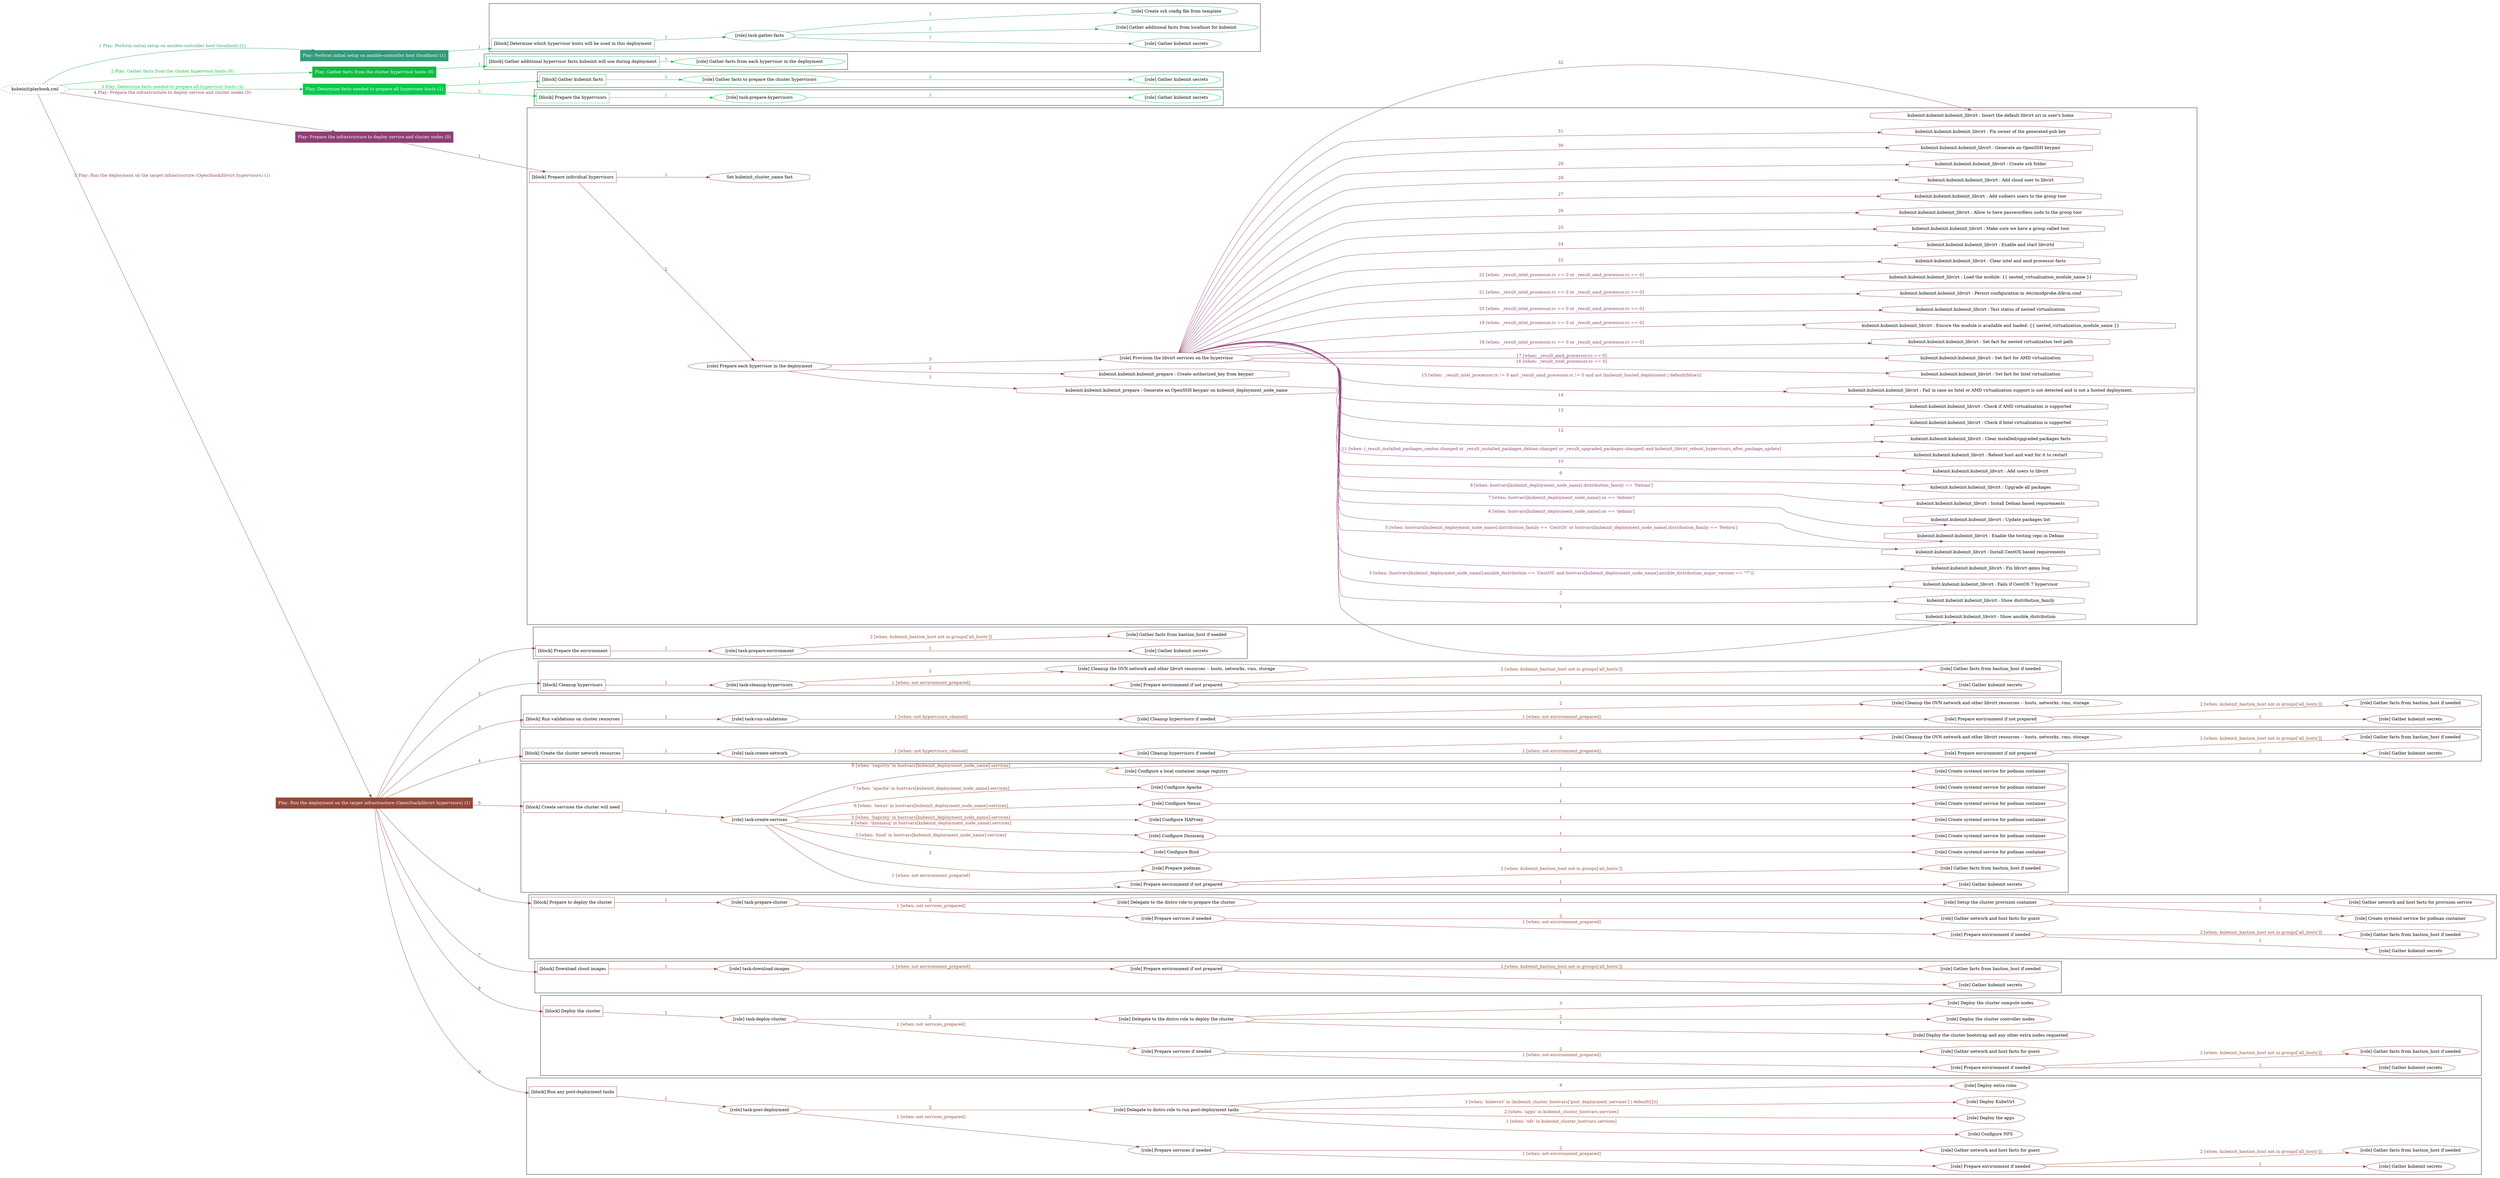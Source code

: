digraph {
	graph [concentrate=true ordering=in rankdir=LR ratio=fill]
	edge [esep=5 sep=10]
	"kubeinit/playbook.yml" [URL="/home/runner/work/kubeinit/kubeinit/kubeinit/playbook.yml" id=playbook_2ba856d5 style=dotted]
	"kubeinit/playbook.yml" -> play_8fdbc05e [label="1 Play: Perform initial setup on ansible-controller host (localhost) (1)" color="#329a7a" fontcolor="#329a7a" id=edge_play_8fdbc05e labeltooltip="1 Play: Perform initial setup on ansible-controller host (localhost) (1)" tooltip="1 Play: Perform initial setup on ansible-controller host (localhost) (1)"]
	subgraph "Play: Perform initial setup on ansible-controller host (localhost) (1)" {
		play_8fdbc05e [label="Play: Perform initial setup on ansible-controller host (localhost) (1)" URL="/home/runner/work/kubeinit/kubeinit/kubeinit/playbook.yml" color="#329a7a" fontcolor="#ffffff" id=play_8fdbc05e shape=box style=filled tooltip=localhost]
		play_8fdbc05e -> block_fc619753 [label=1 color="#329a7a" fontcolor="#329a7a" id=edge_block_fc619753 labeltooltip=1 tooltip=1]
		subgraph cluster_block_fc619753 {
			block_fc619753 [label="[block] Determine which hypervisor hosts will be used in this deployment" URL="/home/runner/work/kubeinit/kubeinit/kubeinit/playbook.yml" color="#329a7a" id=block_fc619753 labeltooltip="Determine which hypervisor hosts will be used in this deployment" shape=box tooltip="Determine which hypervisor hosts will be used in this deployment"]
			block_fc619753 -> role_dc698222 [label="1 " color="#329a7a" fontcolor="#329a7a" id=edge_role_dc698222 labeltooltip="1 " tooltip="1 "]
			subgraph "task-gather-facts" {
				role_dc698222 [label="[role] task-gather-facts" URL="/home/runner/work/kubeinit/kubeinit/kubeinit/playbook.yml" color="#329a7a" id=role_dc698222 tooltip="task-gather-facts"]
				role_dc698222 -> role_235e0abc [label="1 " color="#329a7a" fontcolor="#329a7a" id=edge_role_235e0abc labeltooltip="1 " tooltip="1 "]
				subgraph "Gather kubeinit secrets" {
					role_235e0abc [label="[role] Gather kubeinit secrets" URL="/home/runner/.ansible/collections/ansible_collections/kubeinit/kubeinit/roles/kubeinit_prepare/tasks/build_hypervisors_group.yml" color="#329a7a" id=role_235e0abc tooltip="Gather kubeinit secrets"]
				}
				role_dc698222 -> role_e6f5204b [label="2 " color="#329a7a" fontcolor="#329a7a" id=edge_role_e6f5204b labeltooltip="2 " tooltip="2 "]
				subgraph "Gather additional facts from localhost for kubeinit" {
					role_e6f5204b [label="[role] Gather additional facts from localhost for kubeinit" URL="/home/runner/.ansible/collections/ansible_collections/kubeinit/kubeinit/roles/kubeinit_prepare/tasks/build_hypervisors_group.yml" color="#329a7a" id=role_e6f5204b tooltip="Gather additional facts from localhost for kubeinit"]
				}
				role_dc698222 -> role_2a60ac06 [label="3 " color="#329a7a" fontcolor="#329a7a" id=edge_role_2a60ac06 labeltooltip="3 " tooltip="3 "]
				subgraph "Create ssh config file from template" {
					role_2a60ac06 [label="[role] Create ssh config file from template" URL="/home/runner/.ansible/collections/ansible_collections/kubeinit/kubeinit/roles/kubeinit_prepare/tasks/build_hypervisors_group.yml" color="#329a7a" id=role_2a60ac06 tooltip="Create ssh config file from template"]
				}
			}
		}
	}
	"kubeinit/playbook.yml" -> play_5f1ccab0 [label="2 Play: Gather facts from the cluster hypervisor hosts (0)" color="#11bb40" fontcolor="#11bb40" id=edge_play_5f1ccab0 labeltooltip="2 Play: Gather facts from the cluster hypervisor hosts (0)" tooltip="2 Play: Gather facts from the cluster hypervisor hosts (0)"]
	subgraph "Play: Gather facts from the cluster hypervisor hosts (0)" {
		play_5f1ccab0 [label="Play: Gather facts from the cluster hypervisor hosts (0)" URL="/home/runner/work/kubeinit/kubeinit/kubeinit/playbook.yml" color="#11bb40" fontcolor="#ffffff" id=play_5f1ccab0 shape=box style=filled tooltip="Play: Gather facts from the cluster hypervisor hosts (0)"]
		play_5f1ccab0 -> block_409f8841 [label=1 color="#11bb40" fontcolor="#11bb40" id=edge_block_409f8841 labeltooltip=1 tooltip=1]
		subgraph cluster_block_409f8841 {
			block_409f8841 [label="[block] Gather additional hypervisor facts kubeinit will use during deployment" URL="/home/runner/work/kubeinit/kubeinit/kubeinit/playbook.yml" color="#11bb40" id=block_409f8841 labeltooltip="Gather additional hypervisor facts kubeinit will use during deployment" shape=box tooltip="Gather additional hypervisor facts kubeinit will use during deployment"]
			block_409f8841 -> role_cd524c3b [label="1 " color="#11bb40" fontcolor="#11bb40" id=edge_role_cd524c3b labeltooltip="1 " tooltip="1 "]
			subgraph "Gather facts from each hypervisor in the deployment" {
				role_cd524c3b [label="[role] Gather facts from each hypervisor in the deployment" URL="/home/runner/work/kubeinit/kubeinit/kubeinit/playbook.yml" color="#11bb40" id=role_cd524c3b tooltip="Gather facts from each hypervisor in the deployment"]
			}
		}
	}
	"kubeinit/playbook.yml" -> play_dbb9a5ee [label="3 Play: Determine facts needed to prepare all hypervisor hosts (1)" color="#00cc4c" fontcolor="#00cc4c" id=edge_play_dbb9a5ee labeltooltip="3 Play: Determine facts needed to prepare all hypervisor hosts (1)" tooltip="3 Play: Determine facts needed to prepare all hypervisor hosts (1)"]
	subgraph "Play: Determine facts needed to prepare all hypervisor hosts (1)" {
		play_dbb9a5ee [label="Play: Determine facts needed to prepare all hypervisor hosts (1)" URL="/home/runner/work/kubeinit/kubeinit/kubeinit/playbook.yml" color="#00cc4c" fontcolor="#ffffff" id=play_dbb9a5ee shape=box style=filled tooltip=localhost]
		play_dbb9a5ee -> block_02184774 [label=1 color="#00cc4c" fontcolor="#00cc4c" id=edge_block_02184774 labeltooltip=1 tooltip=1]
		subgraph cluster_block_02184774 {
			block_02184774 [label="[block] Gather kubeinit facts" URL="/home/runner/work/kubeinit/kubeinit/kubeinit/playbook.yml" color="#00cc4c" id=block_02184774 labeltooltip="Gather kubeinit facts" shape=box tooltip="Gather kubeinit facts"]
			block_02184774 -> role_e1248d70 [label="1 " color="#00cc4c" fontcolor="#00cc4c" id=edge_role_e1248d70 labeltooltip="1 " tooltip="1 "]
			subgraph "Gather facts to prepare the cluster hypervisors" {
				role_e1248d70 [label="[role] Gather facts to prepare the cluster hypervisors" URL="/home/runner/work/kubeinit/kubeinit/kubeinit/playbook.yml" color="#00cc4c" id=role_e1248d70 tooltip="Gather facts to prepare the cluster hypervisors"]
				role_e1248d70 -> role_8e529b26 [label="1 " color="#00cc4c" fontcolor="#00cc4c" id=edge_role_8e529b26 labeltooltip="1 " tooltip="1 "]
				subgraph "Gather kubeinit secrets" {
					role_8e529b26 [label="[role] Gather kubeinit secrets" URL="/home/runner/.ansible/collections/ansible_collections/kubeinit/kubeinit/roles/kubeinit_prepare/tasks/gather_kubeinit_facts.yml" color="#00cc4c" id=role_8e529b26 tooltip="Gather kubeinit secrets"]
				}
			}
		}
		play_dbb9a5ee -> block_78fe43d3 [label=2 color="#00cc4c" fontcolor="#00cc4c" id=edge_block_78fe43d3 labeltooltip=2 tooltip=2]
		subgraph cluster_block_78fe43d3 {
			block_78fe43d3 [label="[block] Prepare the hypervisors" URL="/home/runner/work/kubeinit/kubeinit/kubeinit/playbook.yml" color="#00cc4c" id=block_78fe43d3 labeltooltip="Prepare the hypervisors" shape=box tooltip="Prepare the hypervisors"]
			block_78fe43d3 -> role_ba4f90b0 [label="1 " color="#00cc4c" fontcolor="#00cc4c" id=edge_role_ba4f90b0 labeltooltip="1 " tooltip="1 "]
			subgraph "task-prepare-hypervisors" {
				role_ba4f90b0 [label="[role] task-prepare-hypervisors" URL="/home/runner/work/kubeinit/kubeinit/kubeinit/playbook.yml" color="#00cc4c" id=role_ba4f90b0 tooltip="task-prepare-hypervisors"]
				role_ba4f90b0 -> role_eb85a6fc [label="1 " color="#00cc4c" fontcolor="#00cc4c" id=edge_role_eb85a6fc labeltooltip="1 " tooltip="1 "]
				subgraph "Gather kubeinit secrets" {
					role_eb85a6fc [label="[role] Gather kubeinit secrets" URL="/home/runner/.ansible/collections/ansible_collections/kubeinit/kubeinit/roles/kubeinit_prepare/tasks/gather_kubeinit_facts.yml" color="#00cc4c" id=role_eb85a6fc tooltip="Gather kubeinit secrets"]
				}
			}
		}
	}
	"kubeinit/playbook.yml" -> play_980cd839 [label="4 Play: Prepare the infrastructure to deploy service and cluster nodes (0)" color="#8e3e74" fontcolor="#8e3e74" id=edge_play_980cd839 labeltooltip="4 Play: Prepare the infrastructure to deploy service and cluster nodes (0)" tooltip="4 Play: Prepare the infrastructure to deploy service and cluster nodes (0)"]
	subgraph "Play: Prepare the infrastructure to deploy service and cluster nodes (0)" {
		play_980cd839 [label="Play: Prepare the infrastructure to deploy service and cluster nodes (0)" URL="/home/runner/work/kubeinit/kubeinit/kubeinit/playbook.yml" color="#8e3e74" fontcolor="#ffffff" id=play_980cd839 shape=box style=filled tooltip="Play: Prepare the infrastructure to deploy service and cluster nodes (0)"]
		play_980cd839 -> block_a9fcd79b [label=1 color="#8e3e74" fontcolor="#8e3e74" id=edge_block_a9fcd79b labeltooltip=1 tooltip=1]
		subgraph cluster_block_a9fcd79b {
			block_a9fcd79b [label="[block] Prepare individual hypervisors" URL="/home/runner/work/kubeinit/kubeinit/kubeinit/playbook.yml" color="#8e3e74" id=block_a9fcd79b labeltooltip="Prepare individual hypervisors" shape=box tooltip="Prepare individual hypervisors"]
			block_a9fcd79b -> role_656a518e [label="2 " color="#8e3e74" fontcolor="#8e3e74" id=edge_role_656a518e labeltooltip="2 " tooltip="2 "]
			subgraph "Prepare each hypervisor in the deployment" {
				role_656a518e [label="[role] Prepare each hypervisor in the deployment" URL="/home/runner/work/kubeinit/kubeinit/kubeinit/playbook.yml" color="#8e3e74" id=role_656a518e tooltip="Prepare each hypervisor in the deployment"]
				task_1e39cf21 [label="kubeinit.kubeinit.kubeinit_prepare : Generate an OpenSSH keypair on kubeinit_deployment_node_name" URL="/home/runner/.ansible/collections/ansible_collections/kubeinit/kubeinit/roles/kubeinit_prepare/tasks/prepare_hypervisor.yml" color="#8e3e74" id=task_1e39cf21 shape=octagon tooltip="kubeinit.kubeinit.kubeinit_prepare : Generate an OpenSSH keypair on kubeinit_deployment_node_name"]
				role_656a518e -> task_1e39cf21 [label="1 " color="#8e3e74" fontcolor="#8e3e74" id=edge_task_1e39cf21 labeltooltip="1 " tooltip="1 "]
				task_8648fdf4 [label="kubeinit.kubeinit.kubeinit_prepare : Create authorized_key from keypair" URL="/home/runner/.ansible/collections/ansible_collections/kubeinit/kubeinit/roles/kubeinit_prepare/tasks/prepare_hypervisor.yml" color="#8e3e74" id=task_8648fdf4 shape=octagon tooltip="kubeinit.kubeinit.kubeinit_prepare : Create authorized_key from keypair"]
				role_656a518e -> task_8648fdf4 [label="2 " color="#8e3e74" fontcolor="#8e3e74" id=edge_task_8648fdf4 labeltooltip="2 " tooltip="2 "]
				role_656a518e -> role_3bccb4c7 [label="3 " color="#8e3e74" fontcolor="#8e3e74" id=edge_role_3bccb4c7 labeltooltip="3 " tooltip="3 "]
				subgraph "Provision the libvirt services on the hypervisor" {
					role_3bccb4c7 [label="[role] Provision the libvirt services on the hypervisor" URL="/home/runner/.ansible/collections/ansible_collections/kubeinit/kubeinit/roles/kubeinit_prepare/tasks/prepare_hypervisor.yml" color="#8e3e74" id=role_3bccb4c7 tooltip="Provision the libvirt services on the hypervisor"]
					task_3983345e [label="kubeinit.kubeinit.kubeinit_libvirt : Show ansible_distribution" URL="/home/runner/.ansible/collections/ansible_collections/kubeinit/kubeinit/roles/kubeinit_libvirt/tasks/main.yml" color="#8e3e74" id=task_3983345e shape=octagon tooltip="kubeinit.kubeinit.kubeinit_libvirt : Show ansible_distribution"]
					role_3bccb4c7 -> task_3983345e [label="1 " color="#8e3e74" fontcolor="#8e3e74" id=edge_task_3983345e labeltooltip="1 " tooltip="1 "]
					task_5dd9d7b4 [label="kubeinit.kubeinit.kubeinit_libvirt : Show distribution_family" URL="/home/runner/.ansible/collections/ansible_collections/kubeinit/kubeinit/roles/kubeinit_libvirt/tasks/main.yml" color="#8e3e74" id=task_5dd9d7b4 shape=octagon tooltip="kubeinit.kubeinit.kubeinit_libvirt : Show distribution_family"]
					role_3bccb4c7 -> task_5dd9d7b4 [label="2 " color="#8e3e74" fontcolor="#8e3e74" id=edge_task_5dd9d7b4 labeltooltip="2 " tooltip="2 "]
					task_d3345c5f [label="kubeinit.kubeinit.kubeinit_libvirt : Fails if CentOS 7 hypervisor" URL="/home/runner/.ansible/collections/ansible_collections/kubeinit/kubeinit/roles/kubeinit_libvirt/tasks/main.yml" color="#8e3e74" id=task_d3345c5f shape=octagon tooltip="kubeinit.kubeinit.kubeinit_libvirt : Fails if CentOS 7 hypervisor"]
					role_3bccb4c7 -> task_d3345c5f [label="3 [when: (hostvars[kubeinit_deployment_node_name].ansible_distribution == 'CentOS' and hostvars[kubeinit_deployment_node_name].ansible_distribution_major_version == \"7\")]" color="#8e3e74" fontcolor="#8e3e74" id=edge_task_d3345c5f labeltooltip="3 [when: (hostvars[kubeinit_deployment_node_name].ansible_distribution == 'CentOS' and hostvars[kubeinit_deployment_node_name].ansible_distribution_major_version == \"7\")]" tooltip="3 [when: (hostvars[kubeinit_deployment_node_name].ansible_distribution == 'CentOS' and hostvars[kubeinit_deployment_node_name].ansible_distribution_major_version == \"7\")]"]
					task_d3edceb5 [label="kubeinit.kubeinit.kubeinit_libvirt : Fix libvirt qemu bug" URL="/home/runner/.ansible/collections/ansible_collections/kubeinit/kubeinit/roles/kubeinit_libvirt/tasks/main.yml" color="#8e3e74" id=task_d3edceb5 shape=octagon tooltip="kubeinit.kubeinit.kubeinit_libvirt : Fix libvirt qemu bug"]
					role_3bccb4c7 -> task_d3edceb5 [label="4 " color="#8e3e74" fontcolor="#8e3e74" id=edge_task_d3edceb5 labeltooltip="4 " tooltip="4 "]
					task_045fe4d8 [label="kubeinit.kubeinit.kubeinit_libvirt : Install CentOS based requirements" URL="/home/runner/.ansible/collections/ansible_collections/kubeinit/kubeinit/roles/kubeinit_libvirt/tasks/main.yml" color="#8e3e74" id=task_045fe4d8 shape=octagon tooltip="kubeinit.kubeinit.kubeinit_libvirt : Install CentOS based requirements"]
					role_3bccb4c7 -> task_045fe4d8 [label="5 [when: hostvars[kubeinit_deployment_node_name].distribution_family == 'CentOS' or hostvars[kubeinit_deployment_node_name].distribution_family == 'Fedora']" color="#8e3e74" fontcolor="#8e3e74" id=edge_task_045fe4d8 labeltooltip="5 [when: hostvars[kubeinit_deployment_node_name].distribution_family == 'CentOS' or hostvars[kubeinit_deployment_node_name].distribution_family == 'Fedora']" tooltip="5 [when: hostvars[kubeinit_deployment_node_name].distribution_family == 'CentOS' or hostvars[kubeinit_deployment_node_name].distribution_family == 'Fedora']"]
					task_5ecf6a84 [label="kubeinit.kubeinit.kubeinit_libvirt : Enable the testing repo in Debian" URL="/home/runner/.ansible/collections/ansible_collections/kubeinit/kubeinit/roles/kubeinit_libvirt/tasks/main.yml" color="#8e3e74" id=task_5ecf6a84 shape=octagon tooltip="kubeinit.kubeinit.kubeinit_libvirt : Enable the testing repo in Debian"]
					role_3bccb4c7 -> task_5ecf6a84 [label="6 [when: hostvars[kubeinit_deployment_node_name].os == 'debian']" color="#8e3e74" fontcolor="#8e3e74" id=edge_task_5ecf6a84 labeltooltip="6 [when: hostvars[kubeinit_deployment_node_name].os == 'debian']" tooltip="6 [when: hostvars[kubeinit_deployment_node_name].os == 'debian']"]
					task_52ed9ef3 [label="kubeinit.kubeinit.kubeinit_libvirt : Update packages list" URL="/home/runner/.ansible/collections/ansible_collections/kubeinit/kubeinit/roles/kubeinit_libvirt/tasks/main.yml" color="#8e3e74" id=task_52ed9ef3 shape=octagon tooltip="kubeinit.kubeinit.kubeinit_libvirt : Update packages list"]
					role_3bccb4c7 -> task_52ed9ef3 [label="7 [when: hostvars[kubeinit_deployment_node_name].os == 'debian']" color="#8e3e74" fontcolor="#8e3e74" id=edge_task_52ed9ef3 labeltooltip="7 [when: hostvars[kubeinit_deployment_node_name].os == 'debian']" tooltip="7 [when: hostvars[kubeinit_deployment_node_name].os == 'debian']"]
					task_dbbac629 [label="kubeinit.kubeinit.kubeinit_libvirt : Install Debian based requirements" URL="/home/runner/.ansible/collections/ansible_collections/kubeinit/kubeinit/roles/kubeinit_libvirt/tasks/main.yml" color="#8e3e74" id=task_dbbac629 shape=octagon tooltip="kubeinit.kubeinit.kubeinit_libvirt : Install Debian based requirements"]
					role_3bccb4c7 -> task_dbbac629 [label="8 [when: hostvars[kubeinit_deployment_node_name].distribution_family == 'Debian']" color="#8e3e74" fontcolor="#8e3e74" id=edge_task_dbbac629 labeltooltip="8 [when: hostvars[kubeinit_deployment_node_name].distribution_family == 'Debian']" tooltip="8 [when: hostvars[kubeinit_deployment_node_name].distribution_family == 'Debian']"]
					task_fbf528eb [label="kubeinit.kubeinit.kubeinit_libvirt : Upgrade all packages" URL="/home/runner/.ansible/collections/ansible_collections/kubeinit/kubeinit/roles/kubeinit_libvirt/tasks/main.yml" color="#8e3e74" id=task_fbf528eb shape=octagon tooltip="kubeinit.kubeinit.kubeinit_libvirt : Upgrade all packages"]
					role_3bccb4c7 -> task_fbf528eb [label="9 " color="#8e3e74" fontcolor="#8e3e74" id=edge_task_fbf528eb labeltooltip="9 " tooltip="9 "]
					task_2e65e2af [label="kubeinit.kubeinit.kubeinit_libvirt : Add users to libvirt" URL="/home/runner/.ansible/collections/ansible_collections/kubeinit/kubeinit/roles/kubeinit_libvirt/tasks/main.yml" color="#8e3e74" id=task_2e65e2af shape=octagon tooltip="kubeinit.kubeinit.kubeinit_libvirt : Add users to libvirt"]
					role_3bccb4c7 -> task_2e65e2af [label="10 " color="#8e3e74" fontcolor="#8e3e74" id=edge_task_2e65e2af labeltooltip="10 " tooltip="10 "]
					task_bf7b4a46 [label="kubeinit.kubeinit.kubeinit_libvirt : Reboot host and wait for it to restart" URL="/home/runner/.ansible/collections/ansible_collections/kubeinit/kubeinit/roles/kubeinit_libvirt/tasks/main.yml" color="#8e3e74" id=task_bf7b4a46 shape=octagon tooltip="kubeinit.kubeinit.kubeinit_libvirt : Reboot host and wait for it to restart"]
					role_3bccb4c7 -> task_bf7b4a46 [label="11 [when: (_result_installed_packages_centos.changed or _result_installed_packages_debian.changed or _result_upgraded_packages.changed) and kubeinit_libvirt_reboot_hypervisors_after_package_update]" color="#8e3e74" fontcolor="#8e3e74" id=edge_task_bf7b4a46 labeltooltip="11 [when: (_result_installed_packages_centos.changed or _result_installed_packages_debian.changed or _result_upgraded_packages.changed) and kubeinit_libvirt_reboot_hypervisors_after_package_update]" tooltip="11 [when: (_result_installed_packages_centos.changed or _result_installed_packages_debian.changed or _result_upgraded_packages.changed) and kubeinit_libvirt_reboot_hypervisors_after_package_update]"]
					task_df1e825b [label="kubeinit.kubeinit.kubeinit_libvirt : Clear installed/upgraded packages facts" URL="/home/runner/.ansible/collections/ansible_collections/kubeinit/kubeinit/roles/kubeinit_libvirt/tasks/main.yml" color="#8e3e74" id=task_df1e825b shape=octagon tooltip="kubeinit.kubeinit.kubeinit_libvirt : Clear installed/upgraded packages facts"]
					role_3bccb4c7 -> task_df1e825b [label="12 " color="#8e3e74" fontcolor="#8e3e74" id=edge_task_df1e825b labeltooltip="12 " tooltip="12 "]
					task_160bcf54 [label="kubeinit.kubeinit.kubeinit_libvirt : Check if Intel virtualization is supported" URL="/home/runner/.ansible/collections/ansible_collections/kubeinit/kubeinit/roles/kubeinit_libvirt/tasks/main.yml" color="#8e3e74" id=task_160bcf54 shape=octagon tooltip="kubeinit.kubeinit.kubeinit_libvirt : Check if Intel virtualization is supported"]
					role_3bccb4c7 -> task_160bcf54 [label="13 " color="#8e3e74" fontcolor="#8e3e74" id=edge_task_160bcf54 labeltooltip="13 " tooltip="13 "]
					task_7199b5f7 [label="kubeinit.kubeinit.kubeinit_libvirt : Check if AMD virtualization is supported" URL="/home/runner/.ansible/collections/ansible_collections/kubeinit/kubeinit/roles/kubeinit_libvirt/tasks/main.yml" color="#8e3e74" id=task_7199b5f7 shape=octagon tooltip="kubeinit.kubeinit.kubeinit_libvirt : Check if AMD virtualization is supported"]
					role_3bccb4c7 -> task_7199b5f7 [label="14 " color="#8e3e74" fontcolor="#8e3e74" id=edge_task_7199b5f7 labeltooltip="14 " tooltip="14 "]
					task_d857e8dd [label="kubeinit.kubeinit.kubeinit_libvirt : Fail in case no Intel or AMD virtualization support is not detected and is not a hosted deployment." URL="/home/runner/.ansible/collections/ansible_collections/kubeinit/kubeinit/roles/kubeinit_libvirt/tasks/main.yml" color="#8e3e74" id=task_d857e8dd shape=octagon tooltip="kubeinit.kubeinit.kubeinit_libvirt : Fail in case no Intel or AMD virtualization support is not detected and is not a hosted deployment."]
					role_3bccb4c7 -> task_d857e8dd [label="15 [when: _result_intel_processor.rc != 0 and _result_amd_processor.rc != 0 and not (kubeinit_hosted_deployment | default(false))]" color="#8e3e74" fontcolor="#8e3e74" id=edge_task_d857e8dd labeltooltip="15 [when: _result_intel_processor.rc != 0 and _result_amd_processor.rc != 0 and not (kubeinit_hosted_deployment | default(false))]" tooltip="15 [when: _result_intel_processor.rc != 0 and _result_amd_processor.rc != 0 and not (kubeinit_hosted_deployment | default(false))]"]
					task_a9243ee7 [label="kubeinit.kubeinit.kubeinit_libvirt : Set fact for Intel virtualization" URL="/home/runner/.ansible/collections/ansible_collections/kubeinit/kubeinit/roles/kubeinit_libvirt/tasks/main.yml" color="#8e3e74" id=task_a9243ee7 shape=octagon tooltip="kubeinit.kubeinit.kubeinit_libvirt : Set fact for Intel virtualization"]
					role_3bccb4c7 -> task_a9243ee7 [label="16 [when: _result_intel_processor.rc == 0]" color="#8e3e74" fontcolor="#8e3e74" id=edge_task_a9243ee7 labeltooltip="16 [when: _result_intel_processor.rc == 0]" tooltip="16 [when: _result_intel_processor.rc == 0]"]
					task_52f71cf1 [label="kubeinit.kubeinit.kubeinit_libvirt : Set fact for AMD virtualization" URL="/home/runner/.ansible/collections/ansible_collections/kubeinit/kubeinit/roles/kubeinit_libvirt/tasks/main.yml" color="#8e3e74" id=task_52f71cf1 shape=octagon tooltip="kubeinit.kubeinit.kubeinit_libvirt : Set fact for AMD virtualization"]
					role_3bccb4c7 -> task_52f71cf1 [label="17 [when: _result_amd_processor.rc == 0]" color="#8e3e74" fontcolor="#8e3e74" id=edge_task_52f71cf1 labeltooltip="17 [when: _result_amd_processor.rc == 0]" tooltip="17 [when: _result_amd_processor.rc == 0]"]
					task_91f7881e [label="kubeinit.kubeinit.kubeinit_libvirt : Set fact for nested virtualization test path" URL="/home/runner/.ansible/collections/ansible_collections/kubeinit/kubeinit/roles/kubeinit_libvirt/tasks/main.yml" color="#8e3e74" id=task_91f7881e shape=octagon tooltip="kubeinit.kubeinit.kubeinit_libvirt : Set fact for nested virtualization test path"]
					role_3bccb4c7 -> task_91f7881e [label="18 [when: _result_intel_processor.rc == 0 or _result_amd_processor.rc == 0]" color="#8e3e74" fontcolor="#8e3e74" id=edge_task_91f7881e labeltooltip="18 [when: _result_intel_processor.rc == 0 or _result_amd_processor.rc == 0]" tooltip="18 [when: _result_intel_processor.rc == 0 or _result_amd_processor.rc == 0]"]
					task_cf72f030 [label="kubeinit.kubeinit.kubeinit_libvirt : Ensure the module is available and loaded: {{ nested_virtualization_module_name }}" URL="/home/runner/.ansible/collections/ansible_collections/kubeinit/kubeinit/roles/kubeinit_libvirt/tasks/main.yml" color="#8e3e74" id=task_cf72f030 shape=octagon tooltip="kubeinit.kubeinit.kubeinit_libvirt : Ensure the module is available and loaded: {{ nested_virtualization_module_name }}"]
					role_3bccb4c7 -> task_cf72f030 [label="19 [when: _result_intel_processor.rc == 0 or _result_amd_processor.rc == 0]" color="#8e3e74" fontcolor="#8e3e74" id=edge_task_cf72f030 labeltooltip="19 [when: _result_intel_processor.rc == 0 or _result_amd_processor.rc == 0]" tooltip="19 [when: _result_intel_processor.rc == 0 or _result_amd_processor.rc == 0]"]
					task_67c13f0b [label="kubeinit.kubeinit.kubeinit_libvirt : Test status of nested virtualization" URL="/home/runner/.ansible/collections/ansible_collections/kubeinit/kubeinit/roles/kubeinit_libvirt/tasks/main.yml" color="#8e3e74" id=task_67c13f0b shape=octagon tooltip="kubeinit.kubeinit.kubeinit_libvirt : Test status of nested virtualization"]
					role_3bccb4c7 -> task_67c13f0b [label="20 [when: _result_intel_processor.rc == 0 or _result_amd_processor.rc == 0]" color="#8e3e74" fontcolor="#8e3e74" id=edge_task_67c13f0b labeltooltip="20 [when: _result_intel_processor.rc == 0 or _result_amd_processor.rc == 0]" tooltip="20 [when: _result_intel_processor.rc == 0 or _result_amd_processor.rc == 0]"]
					task_af3c8ac7 [label="kubeinit.kubeinit.kubeinit_libvirt : Persist configuration in /etc/modprobe.d/kvm.conf" URL="/home/runner/.ansible/collections/ansible_collections/kubeinit/kubeinit/roles/kubeinit_libvirt/tasks/main.yml" color="#8e3e74" id=task_af3c8ac7 shape=octagon tooltip="kubeinit.kubeinit.kubeinit_libvirt : Persist configuration in /etc/modprobe.d/kvm.conf"]
					role_3bccb4c7 -> task_af3c8ac7 [label="21 [when: _result_intel_processor.rc == 0 or _result_amd_processor.rc == 0]" color="#8e3e74" fontcolor="#8e3e74" id=edge_task_af3c8ac7 labeltooltip="21 [when: _result_intel_processor.rc == 0 or _result_amd_processor.rc == 0]" tooltip="21 [when: _result_intel_processor.rc == 0 or _result_amd_processor.rc == 0]"]
					task_06787b89 [label="kubeinit.kubeinit.kubeinit_libvirt : Load the module: {{ nested_virtualization_module_name }}" URL="/home/runner/.ansible/collections/ansible_collections/kubeinit/kubeinit/roles/kubeinit_libvirt/tasks/main.yml" color="#8e3e74" id=task_06787b89 shape=octagon tooltip="kubeinit.kubeinit.kubeinit_libvirt : Load the module: {{ nested_virtualization_module_name }}"]
					role_3bccb4c7 -> task_06787b89 [label="22 [when: _result_intel_processor.rc == 0 or _result_amd_processor.rc == 0]" color="#8e3e74" fontcolor="#8e3e74" id=edge_task_06787b89 labeltooltip="22 [when: _result_intel_processor.rc == 0 or _result_amd_processor.rc == 0]" tooltip="22 [when: _result_intel_processor.rc == 0 or _result_amd_processor.rc == 0]"]
					task_0f43318e [label="kubeinit.kubeinit.kubeinit_libvirt : Clear intel and amd processor facts" URL="/home/runner/.ansible/collections/ansible_collections/kubeinit/kubeinit/roles/kubeinit_libvirt/tasks/main.yml" color="#8e3e74" id=task_0f43318e shape=octagon tooltip="kubeinit.kubeinit.kubeinit_libvirt : Clear intel and amd processor facts"]
					role_3bccb4c7 -> task_0f43318e [label="23 " color="#8e3e74" fontcolor="#8e3e74" id=edge_task_0f43318e labeltooltip="23 " tooltip="23 "]
					task_d721d918 [label="kubeinit.kubeinit.kubeinit_libvirt : Enable and start libvirtd" URL="/home/runner/.ansible/collections/ansible_collections/kubeinit/kubeinit/roles/kubeinit_libvirt/tasks/main.yml" color="#8e3e74" id=task_d721d918 shape=octagon tooltip="kubeinit.kubeinit.kubeinit_libvirt : Enable and start libvirtd"]
					role_3bccb4c7 -> task_d721d918 [label="24 " color="#8e3e74" fontcolor="#8e3e74" id=edge_task_d721d918 labeltooltip="24 " tooltip="24 "]
					task_0dac6eca [label="kubeinit.kubeinit.kubeinit_libvirt : Make sure we have a group called toor" URL="/home/runner/.ansible/collections/ansible_collections/kubeinit/kubeinit/roles/kubeinit_libvirt/tasks/60_create_cloud_user.yml" color="#8e3e74" id=task_0dac6eca shape=octagon tooltip="kubeinit.kubeinit.kubeinit_libvirt : Make sure we have a group called toor"]
					role_3bccb4c7 -> task_0dac6eca [label="25 " color="#8e3e74" fontcolor="#8e3e74" id=edge_task_0dac6eca labeltooltip="25 " tooltip="25 "]
					task_ac32bc86 [label="kubeinit.kubeinit.kubeinit_libvirt : Allow to have passwordless sudo to the group toor" URL="/home/runner/.ansible/collections/ansible_collections/kubeinit/kubeinit/roles/kubeinit_libvirt/tasks/60_create_cloud_user.yml" color="#8e3e74" id=task_ac32bc86 shape=octagon tooltip="kubeinit.kubeinit.kubeinit_libvirt : Allow to have passwordless sudo to the group toor"]
					role_3bccb4c7 -> task_ac32bc86 [label="26 " color="#8e3e74" fontcolor="#8e3e74" id=edge_task_ac32bc86 labeltooltip="26 " tooltip="26 "]
					task_6d8ecdf6 [label="kubeinit.kubeinit.kubeinit_libvirt : Add sudoers users to the group toor" URL="/home/runner/.ansible/collections/ansible_collections/kubeinit/kubeinit/roles/kubeinit_libvirt/tasks/60_create_cloud_user.yml" color="#8e3e74" id=task_6d8ecdf6 shape=octagon tooltip="kubeinit.kubeinit.kubeinit_libvirt : Add sudoers users to the group toor"]
					role_3bccb4c7 -> task_6d8ecdf6 [label="27 " color="#8e3e74" fontcolor="#8e3e74" id=edge_task_6d8ecdf6 labeltooltip="27 " tooltip="27 "]
					task_4120a2b9 [label="kubeinit.kubeinit.kubeinit_libvirt : Add cloud user to libvirt" URL="/home/runner/.ansible/collections/ansible_collections/kubeinit/kubeinit/roles/kubeinit_libvirt/tasks/60_create_cloud_user.yml" color="#8e3e74" id=task_4120a2b9 shape=octagon tooltip="kubeinit.kubeinit.kubeinit_libvirt : Add cloud user to libvirt"]
					role_3bccb4c7 -> task_4120a2b9 [label="28 " color="#8e3e74" fontcolor="#8e3e74" id=edge_task_4120a2b9 labeltooltip="28 " tooltip="28 "]
					task_53664344 [label="kubeinit.kubeinit.kubeinit_libvirt : Create ssh folder" URL="/home/runner/.ansible/collections/ansible_collections/kubeinit/kubeinit/roles/kubeinit_libvirt/tasks/60_create_cloud_user.yml" color="#8e3e74" id=task_53664344 shape=octagon tooltip="kubeinit.kubeinit.kubeinit_libvirt : Create ssh folder"]
					role_3bccb4c7 -> task_53664344 [label="29 " color="#8e3e74" fontcolor="#8e3e74" id=edge_task_53664344 labeltooltip="29 " tooltip="29 "]
					task_66555e1f [label="kubeinit.kubeinit.kubeinit_libvirt : Generate an OpenSSH keypair" URL="/home/runner/.ansible/collections/ansible_collections/kubeinit/kubeinit/roles/kubeinit_libvirt/tasks/60_create_cloud_user.yml" color="#8e3e74" id=task_66555e1f shape=octagon tooltip="kubeinit.kubeinit.kubeinit_libvirt : Generate an OpenSSH keypair"]
					role_3bccb4c7 -> task_66555e1f [label="30 " color="#8e3e74" fontcolor="#8e3e74" id=edge_task_66555e1f labeltooltip="30 " tooltip="30 "]
					task_a60626f7 [label="kubeinit.kubeinit.kubeinit_libvirt : Fix owner of the generated pub key" URL="/home/runner/.ansible/collections/ansible_collections/kubeinit/kubeinit/roles/kubeinit_libvirt/tasks/60_create_cloud_user.yml" color="#8e3e74" id=task_a60626f7 shape=octagon tooltip="kubeinit.kubeinit.kubeinit_libvirt : Fix owner of the generated pub key"]
					role_3bccb4c7 -> task_a60626f7 [label="31 " color="#8e3e74" fontcolor="#8e3e74" id=edge_task_a60626f7 labeltooltip="31 " tooltip="31 "]
					task_e14a52c3 [label="kubeinit.kubeinit.kubeinit_libvirt : Insert the default libvirt uri in user's home" URL="/home/runner/.ansible/collections/ansible_collections/kubeinit/kubeinit/roles/kubeinit_libvirt/tasks/60_create_cloud_user.yml" color="#8e3e74" id=task_e14a52c3 shape=octagon tooltip="kubeinit.kubeinit.kubeinit_libvirt : Insert the default libvirt uri in user's home"]
					role_3bccb4c7 -> task_e14a52c3 [label="32 " color="#8e3e74" fontcolor="#8e3e74" id=edge_task_e14a52c3 labeltooltip="32 " tooltip="32 "]
				}
			}
			task_3501235a [label="Set kubeinit_cluster_name fact" URL="/home/runner/work/kubeinit/kubeinit/kubeinit/playbook.yml" color="#8e3e74" id=task_3501235a shape=octagon tooltip="Set kubeinit_cluster_name fact"]
			block_a9fcd79b -> task_3501235a [label="1 " color="#8e3e74" fontcolor="#8e3e74" id=edge_task_3501235a labeltooltip="1 " tooltip="1 "]
		}
	}
	"kubeinit/playbook.yml" -> play_60c053df [label="5 Play: Run the deployment on the target infrastructure (OpenStack/libvirt hypervisors) (1)" color="#934839" fontcolor="#934839" id=edge_play_60c053df labeltooltip="5 Play: Run the deployment on the target infrastructure (OpenStack/libvirt hypervisors) (1)" tooltip="5 Play: Run the deployment on the target infrastructure (OpenStack/libvirt hypervisors) (1)"]
	subgraph "Play: Run the deployment on the target infrastructure (OpenStack/libvirt hypervisors) (1)" {
		play_60c053df [label="Play: Run the deployment on the target infrastructure (OpenStack/libvirt hypervisors) (1)" URL="/home/runner/work/kubeinit/kubeinit/kubeinit/playbook.yml" color="#934839" fontcolor="#ffffff" id=play_60c053df shape=box style=filled tooltip=localhost]
		play_60c053df -> block_49a4eaa7 [label=1 color="#934839" fontcolor="#934839" id=edge_block_49a4eaa7 labeltooltip=1 tooltip=1]
		subgraph cluster_block_49a4eaa7 {
			block_49a4eaa7 [label="[block] Prepare the environment" URL="/home/runner/work/kubeinit/kubeinit/kubeinit/playbook.yml" color="#934839" id=block_49a4eaa7 labeltooltip="Prepare the environment" shape=box tooltip="Prepare the environment"]
			block_49a4eaa7 -> role_2bae3f5e [label="1 " color="#934839" fontcolor="#934839" id=edge_role_2bae3f5e labeltooltip="1 " tooltip="1 "]
			subgraph "task-prepare-environment" {
				role_2bae3f5e [label="[role] task-prepare-environment" URL="/home/runner/work/kubeinit/kubeinit/kubeinit/playbook.yml" color="#934839" id=role_2bae3f5e tooltip="task-prepare-environment"]
				role_2bae3f5e -> role_5e478d68 [label="1 " color="#934839" fontcolor="#934839" id=edge_role_5e478d68 labeltooltip="1 " tooltip="1 "]
				subgraph "Gather kubeinit secrets" {
					role_5e478d68 [label="[role] Gather kubeinit secrets" URL="/home/runner/.ansible/collections/ansible_collections/kubeinit/kubeinit/roles/kubeinit_prepare/tasks/gather_kubeinit_facts.yml" color="#934839" id=role_5e478d68 tooltip="Gather kubeinit secrets"]
				}
				role_2bae3f5e -> role_9f745b58 [label="2 [when: kubeinit_bastion_host not in groups['all_hosts']]" color="#934839" fontcolor="#934839" id=edge_role_9f745b58 labeltooltip="2 [when: kubeinit_bastion_host not in groups['all_hosts']]" tooltip="2 [when: kubeinit_bastion_host not in groups['all_hosts']]"]
				subgraph "Gather facts from bastion_host if needed" {
					role_9f745b58 [label="[role] Gather facts from bastion_host if needed" URL="/home/runner/.ansible/collections/ansible_collections/kubeinit/kubeinit/roles/kubeinit_prepare/tasks/main.yml" color="#934839" id=role_9f745b58 tooltip="Gather facts from bastion_host if needed"]
				}
			}
		}
		play_60c053df -> block_c897ca75 [label=2 color="#934839" fontcolor="#934839" id=edge_block_c897ca75 labeltooltip=2 tooltip=2]
		subgraph cluster_block_c897ca75 {
			block_c897ca75 [label="[block] Cleanup hypervisors" URL="/home/runner/work/kubeinit/kubeinit/kubeinit/playbook.yml" color="#934839" id=block_c897ca75 labeltooltip="Cleanup hypervisors" shape=box tooltip="Cleanup hypervisors"]
			block_c897ca75 -> role_77522273 [label="1 " color="#934839" fontcolor="#934839" id=edge_role_77522273 labeltooltip="1 " tooltip="1 "]
			subgraph "task-cleanup-hypervisors" {
				role_77522273 [label="[role] task-cleanup-hypervisors" URL="/home/runner/work/kubeinit/kubeinit/kubeinit/playbook.yml" color="#934839" id=role_77522273 tooltip="task-cleanup-hypervisors"]
				role_77522273 -> role_ce681586 [label="1 [when: not environment_prepared]" color="#934839" fontcolor="#934839" id=edge_role_ce681586 labeltooltip="1 [when: not environment_prepared]" tooltip="1 [when: not environment_prepared]"]
				subgraph "Prepare environment if not prepared" {
					role_ce681586 [label="[role] Prepare environment if not prepared" URL="/home/runner/.ansible/collections/ansible_collections/kubeinit/kubeinit/roles/kubeinit_libvirt/tasks/cleanup_hypervisors.yml" color="#934839" id=role_ce681586 tooltip="Prepare environment if not prepared"]
					role_ce681586 -> role_49aef9eb [label="1 " color="#934839" fontcolor="#934839" id=edge_role_49aef9eb labeltooltip="1 " tooltip="1 "]
					subgraph "Gather kubeinit secrets" {
						role_49aef9eb [label="[role] Gather kubeinit secrets" URL="/home/runner/.ansible/collections/ansible_collections/kubeinit/kubeinit/roles/kubeinit_prepare/tasks/gather_kubeinit_facts.yml" color="#934839" id=role_49aef9eb tooltip="Gather kubeinit secrets"]
					}
					role_ce681586 -> role_1c501751 [label="2 [when: kubeinit_bastion_host not in groups['all_hosts']]" color="#934839" fontcolor="#934839" id=edge_role_1c501751 labeltooltip="2 [when: kubeinit_bastion_host not in groups['all_hosts']]" tooltip="2 [when: kubeinit_bastion_host not in groups['all_hosts']]"]
					subgraph "Gather facts from bastion_host if needed" {
						role_1c501751 [label="[role] Gather facts from bastion_host if needed" URL="/home/runner/.ansible/collections/ansible_collections/kubeinit/kubeinit/roles/kubeinit_prepare/tasks/main.yml" color="#934839" id=role_1c501751 tooltip="Gather facts from bastion_host if needed"]
					}
				}
				role_77522273 -> role_fcf84786 [label="2 " color="#934839" fontcolor="#934839" id=edge_role_fcf84786 labeltooltip="2 " tooltip="2 "]
				subgraph "Cleanup the OVN network and other libvirt resources -- hosts, networks, vms, storage" {
					role_fcf84786 [label="[role] Cleanup the OVN network and other libvirt resources -- hosts, networks, vms, storage" URL="/home/runner/.ansible/collections/ansible_collections/kubeinit/kubeinit/roles/kubeinit_libvirt/tasks/cleanup_hypervisors.yml" color="#934839" id=role_fcf84786 tooltip="Cleanup the OVN network and other libvirt resources -- hosts, networks, vms, storage"]
				}
			}
		}
		play_60c053df -> block_142615da [label=3 color="#934839" fontcolor="#934839" id=edge_block_142615da labeltooltip=3 tooltip=3]
		subgraph cluster_block_142615da {
			block_142615da [label="[block] Run validations on cluster resources" URL="/home/runner/work/kubeinit/kubeinit/kubeinit/playbook.yml" color="#934839" id=block_142615da labeltooltip="Run validations on cluster resources" shape=box tooltip="Run validations on cluster resources"]
			block_142615da -> role_7a6ec7ff [label="1 " color="#934839" fontcolor="#934839" id=edge_role_7a6ec7ff labeltooltip="1 " tooltip="1 "]
			subgraph "task-run-validations" {
				role_7a6ec7ff [label="[role] task-run-validations" URL="/home/runner/work/kubeinit/kubeinit/kubeinit/playbook.yml" color="#934839" id=role_7a6ec7ff tooltip="task-run-validations"]
				role_7a6ec7ff -> role_b6633102 [label="1 [when: not hypervisors_cleaned]" color="#934839" fontcolor="#934839" id=edge_role_b6633102 labeltooltip="1 [when: not hypervisors_cleaned]" tooltip="1 [when: not hypervisors_cleaned]"]
				subgraph "Cleanup hypervisors if needed" {
					role_b6633102 [label="[role] Cleanup hypervisors if needed" URL="/home/runner/.ansible/collections/ansible_collections/kubeinit/kubeinit/roles/kubeinit_validations/tasks/main.yml" color="#934839" id=role_b6633102 tooltip="Cleanup hypervisors if needed"]
					role_b6633102 -> role_aac0a677 [label="1 [when: not environment_prepared]" color="#934839" fontcolor="#934839" id=edge_role_aac0a677 labeltooltip="1 [when: not environment_prepared]" tooltip="1 [when: not environment_prepared]"]
					subgraph "Prepare environment if not prepared" {
						role_aac0a677 [label="[role] Prepare environment if not prepared" URL="/home/runner/.ansible/collections/ansible_collections/kubeinit/kubeinit/roles/kubeinit_libvirt/tasks/cleanup_hypervisors.yml" color="#934839" id=role_aac0a677 tooltip="Prepare environment if not prepared"]
						role_aac0a677 -> role_ad36b82e [label="1 " color="#934839" fontcolor="#934839" id=edge_role_ad36b82e labeltooltip="1 " tooltip="1 "]
						subgraph "Gather kubeinit secrets" {
							role_ad36b82e [label="[role] Gather kubeinit secrets" URL="/home/runner/.ansible/collections/ansible_collections/kubeinit/kubeinit/roles/kubeinit_prepare/tasks/gather_kubeinit_facts.yml" color="#934839" id=role_ad36b82e tooltip="Gather kubeinit secrets"]
						}
						role_aac0a677 -> role_c7ce4781 [label="2 [when: kubeinit_bastion_host not in groups['all_hosts']]" color="#934839" fontcolor="#934839" id=edge_role_c7ce4781 labeltooltip="2 [when: kubeinit_bastion_host not in groups['all_hosts']]" tooltip="2 [when: kubeinit_bastion_host not in groups['all_hosts']]"]
						subgraph "Gather facts from bastion_host if needed" {
							role_c7ce4781 [label="[role] Gather facts from bastion_host if needed" URL="/home/runner/.ansible/collections/ansible_collections/kubeinit/kubeinit/roles/kubeinit_prepare/tasks/main.yml" color="#934839" id=role_c7ce4781 tooltip="Gather facts from bastion_host if needed"]
						}
					}
					role_b6633102 -> role_2e40d996 [label="2 " color="#934839" fontcolor="#934839" id=edge_role_2e40d996 labeltooltip="2 " tooltip="2 "]
					subgraph "Cleanup the OVN network and other libvirt resources -- hosts, networks, vms, storage" {
						role_2e40d996 [label="[role] Cleanup the OVN network and other libvirt resources -- hosts, networks, vms, storage" URL="/home/runner/.ansible/collections/ansible_collections/kubeinit/kubeinit/roles/kubeinit_libvirt/tasks/cleanup_hypervisors.yml" color="#934839" id=role_2e40d996 tooltip="Cleanup the OVN network and other libvirt resources -- hosts, networks, vms, storage"]
					}
				}
			}
		}
		play_60c053df -> block_fcb0202c [label=4 color="#934839" fontcolor="#934839" id=edge_block_fcb0202c labeltooltip=4 tooltip=4]
		subgraph cluster_block_fcb0202c {
			block_fcb0202c [label="[block] Create the cluster network resources" URL="/home/runner/work/kubeinit/kubeinit/kubeinit/playbook.yml" color="#934839" id=block_fcb0202c labeltooltip="Create the cluster network resources" shape=box tooltip="Create the cluster network resources"]
			block_fcb0202c -> role_4d876d7f [label="1 " color="#934839" fontcolor="#934839" id=edge_role_4d876d7f labeltooltip="1 " tooltip="1 "]
			subgraph "task-create-network" {
				role_4d876d7f [label="[role] task-create-network" URL="/home/runner/work/kubeinit/kubeinit/kubeinit/playbook.yml" color="#934839" id=role_4d876d7f tooltip="task-create-network"]
				role_4d876d7f -> role_88686349 [label="1 [when: not hypervisors_cleaned]" color="#934839" fontcolor="#934839" id=edge_role_88686349 labeltooltip="1 [when: not hypervisors_cleaned]" tooltip="1 [when: not hypervisors_cleaned]"]
				subgraph "Cleanup hypervisors if needed" {
					role_88686349 [label="[role] Cleanup hypervisors if needed" URL="/home/runner/.ansible/collections/ansible_collections/kubeinit/kubeinit/roles/kubeinit_libvirt/tasks/create_network.yml" color="#934839" id=role_88686349 tooltip="Cleanup hypervisors if needed"]
					role_88686349 -> role_36f1e2d2 [label="1 [when: not environment_prepared]" color="#934839" fontcolor="#934839" id=edge_role_36f1e2d2 labeltooltip="1 [when: not environment_prepared]" tooltip="1 [when: not environment_prepared]"]
					subgraph "Prepare environment if not prepared" {
						role_36f1e2d2 [label="[role] Prepare environment if not prepared" URL="/home/runner/.ansible/collections/ansible_collections/kubeinit/kubeinit/roles/kubeinit_libvirt/tasks/cleanup_hypervisors.yml" color="#934839" id=role_36f1e2d2 tooltip="Prepare environment if not prepared"]
						role_36f1e2d2 -> role_95554836 [label="1 " color="#934839" fontcolor="#934839" id=edge_role_95554836 labeltooltip="1 " tooltip="1 "]
						subgraph "Gather kubeinit secrets" {
							role_95554836 [label="[role] Gather kubeinit secrets" URL="/home/runner/.ansible/collections/ansible_collections/kubeinit/kubeinit/roles/kubeinit_prepare/tasks/gather_kubeinit_facts.yml" color="#934839" id=role_95554836 tooltip="Gather kubeinit secrets"]
						}
						role_36f1e2d2 -> role_d6e2d1c8 [label="2 [when: kubeinit_bastion_host not in groups['all_hosts']]" color="#934839" fontcolor="#934839" id=edge_role_d6e2d1c8 labeltooltip="2 [when: kubeinit_bastion_host not in groups['all_hosts']]" tooltip="2 [when: kubeinit_bastion_host not in groups['all_hosts']]"]
						subgraph "Gather facts from bastion_host if needed" {
							role_d6e2d1c8 [label="[role] Gather facts from bastion_host if needed" URL="/home/runner/.ansible/collections/ansible_collections/kubeinit/kubeinit/roles/kubeinit_prepare/tasks/main.yml" color="#934839" id=role_d6e2d1c8 tooltip="Gather facts from bastion_host if needed"]
						}
					}
					role_88686349 -> role_d78d9113 [label="2 " color="#934839" fontcolor="#934839" id=edge_role_d78d9113 labeltooltip="2 " tooltip="2 "]
					subgraph "Cleanup the OVN network and other libvirt resources -- hosts, networks, vms, storage" {
						role_d78d9113 [label="[role] Cleanup the OVN network and other libvirt resources -- hosts, networks, vms, storage" URL="/home/runner/.ansible/collections/ansible_collections/kubeinit/kubeinit/roles/kubeinit_libvirt/tasks/cleanup_hypervisors.yml" color="#934839" id=role_d78d9113 tooltip="Cleanup the OVN network and other libvirt resources -- hosts, networks, vms, storage"]
					}
				}
			}
		}
		play_60c053df -> block_9fc75a7b [label=5 color="#934839" fontcolor="#934839" id=edge_block_9fc75a7b labeltooltip=5 tooltip=5]
		subgraph cluster_block_9fc75a7b {
			block_9fc75a7b [label="[block] Create services the cluster will need" URL="/home/runner/work/kubeinit/kubeinit/kubeinit/playbook.yml" color="#934839" id=block_9fc75a7b labeltooltip="Create services the cluster will need" shape=box tooltip="Create services the cluster will need"]
			block_9fc75a7b -> role_097b6efc [label="1 " color="#934839" fontcolor="#934839" id=edge_role_097b6efc labeltooltip="1 " tooltip="1 "]
			subgraph "task-create-services" {
				role_097b6efc [label="[role] task-create-services" URL="/home/runner/work/kubeinit/kubeinit/kubeinit/playbook.yml" color="#934839" id=role_097b6efc tooltip="task-create-services"]
				role_097b6efc -> role_362b288f [label="1 [when: not environment_prepared]" color="#934839" fontcolor="#934839" id=edge_role_362b288f labeltooltip="1 [when: not environment_prepared]" tooltip="1 [when: not environment_prepared]"]
				subgraph "Prepare environment if not prepared" {
					role_362b288f [label="[role] Prepare environment if not prepared" URL="/home/runner/.ansible/collections/ansible_collections/kubeinit/kubeinit/roles/kubeinit_services/tasks/main.yml" color="#934839" id=role_362b288f tooltip="Prepare environment if not prepared"]
					role_362b288f -> role_90f23d16 [label="1 " color="#934839" fontcolor="#934839" id=edge_role_90f23d16 labeltooltip="1 " tooltip="1 "]
					subgraph "Gather kubeinit secrets" {
						role_90f23d16 [label="[role] Gather kubeinit secrets" URL="/home/runner/.ansible/collections/ansible_collections/kubeinit/kubeinit/roles/kubeinit_prepare/tasks/gather_kubeinit_facts.yml" color="#934839" id=role_90f23d16 tooltip="Gather kubeinit secrets"]
					}
					role_362b288f -> role_65f51aa7 [label="2 [when: kubeinit_bastion_host not in groups['all_hosts']]" color="#934839" fontcolor="#934839" id=edge_role_65f51aa7 labeltooltip="2 [when: kubeinit_bastion_host not in groups['all_hosts']]" tooltip="2 [when: kubeinit_bastion_host not in groups['all_hosts']]"]
					subgraph "Gather facts from bastion_host if needed" {
						role_65f51aa7 [label="[role] Gather facts from bastion_host if needed" URL="/home/runner/.ansible/collections/ansible_collections/kubeinit/kubeinit/roles/kubeinit_prepare/tasks/main.yml" color="#934839" id=role_65f51aa7 tooltip="Gather facts from bastion_host if needed"]
					}
				}
				role_097b6efc -> role_2cb15616 [label="2 " color="#934839" fontcolor="#934839" id=edge_role_2cb15616 labeltooltip="2 " tooltip="2 "]
				subgraph "Prepare podman" {
					role_2cb15616 [label="[role] Prepare podman" URL="/home/runner/.ansible/collections/ansible_collections/kubeinit/kubeinit/roles/kubeinit_services/tasks/00_create_service_pod.yml" color="#934839" id=role_2cb15616 tooltip="Prepare podman"]
				}
				role_097b6efc -> role_6936b429 [label="3 [when: 'bind' in hostvars[kubeinit_deployment_node_name].services]" color="#934839" fontcolor="#934839" id=edge_role_6936b429 labeltooltip="3 [when: 'bind' in hostvars[kubeinit_deployment_node_name].services]" tooltip="3 [when: 'bind' in hostvars[kubeinit_deployment_node_name].services]"]
				subgraph "Configure Bind" {
					role_6936b429 [label="[role] Configure Bind" URL="/home/runner/.ansible/collections/ansible_collections/kubeinit/kubeinit/roles/kubeinit_services/tasks/start_services_containers.yml" color="#934839" id=role_6936b429 tooltip="Configure Bind"]
					role_6936b429 -> role_5d682f21 [label="1 " color="#934839" fontcolor="#934839" id=edge_role_5d682f21 labeltooltip="1 " tooltip="1 "]
					subgraph "Create systemd service for podman container" {
						role_5d682f21 [label="[role] Create systemd service for podman container" URL="/home/runner/.ansible/collections/ansible_collections/kubeinit/kubeinit/roles/kubeinit_bind/tasks/main.yml" color="#934839" id=role_5d682f21 tooltip="Create systemd service for podman container"]
					}
				}
				role_097b6efc -> role_da46ad39 [label="4 [when: 'dnsmasq' in hostvars[kubeinit_deployment_node_name].services]" color="#934839" fontcolor="#934839" id=edge_role_da46ad39 labeltooltip="4 [when: 'dnsmasq' in hostvars[kubeinit_deployment_node_name].services]" tooltip="4 [when: 'dnsmasq' in hostvars[kubeinit_deployment_node_name].services]"]
				subgraph "Configure Dnsmasq" {
					role_da46ad39 [label="[role] Configure Dnsmasq" URL="/home/runner/.ansible/collections/ansible_collections/kubeinit/kubeinit/roles/kubeinit_services/tasks/start_services_containers.yml" color="#934839" id=role_da46ad39 tooltip="Configure Dnsmasq"]
					role_da46ad39 -> role_ef68b907 [label="1 " color="#934839" fontcolor="#934839" id=edge_role_ef68b907 labeltooltip="1 " tooltip="1 "]
					subgraph "Create systemd service for podman container" {
						role_ef68b907 [label="[role] Create systemd service for podman container" URL="/home/runner/.ansible/collections/ansible_collections/kubeinit/kubeinit/roles/kubeinit_dnsmasq/tasks/main.yml" color="#934839" id=role_ef68b907 tooltip="Create systemd service for podman container"]
					}
				}
				role_097b6efc -> role_644b5eb1 [label="5 [when: 'haproxy' in hostvars[kubeinit_deployment_node_name].services]" color="#934839" fontcolor="#934839" id=edge_role_644b5eb1 labeltooltip="5 [when: 'haproxy' in hostvars[kubeinit_deployment_node_name].services]" tooltip="5 [when: 'haproxy' in hostvars[kubeinit_deployment_node_name].services]"]
				subgraph "Configure HAProxy" {
					role_644b5eb1 [label="[role] Configure HAProxy" URL="/home/runner/.ansible/collections/ansible_collections/kubeinit/kubeinit/roles/kubeinit_services/tasks/start_services_containers.yml" color="#934839" id=role_644b5eb1 tooltip="Configure HAProxy"]
					role_644b5eb1 -> role_22dd2535 [label="1 " color="#934839" fontcolor="#934839" id=edge_role_22dd2535 labeltooltip="1 " tooltip="1 "]
					subgraph "Create systemd service for podman container" {
						role_22dd2535 [label="[role] Create systemd service for podman container" URL="/home/runner/.ansible/collections/ansible_collections/kubeinit/kubeinit/roles/kubeinit_haproxy/tasks/main.yml" color="#934839" id=role_22dd2535 tooltip="Create systemd service for podman container"]
					}
				}
				role_097b6efc -> role_340abad8 [label="6 [when: 'nexus' in hostvars[kubeinit_deployment_node_name].services]" color="#934839" fontcolor="#934839" id=edge_role_340abad8 labeltooltip="6 [when: 'nexus' in hostvars[kubeinit_deployment_node_name].services]" tooltip="6 [when: 'nexus' in hostvars[kubeinit_deployment_node_name].services]"]
				subgraph "Configure Nexus" {
					role_340abad8 [label="[role] Configure Nexus" URL="/home/runner/.ansible/collections/ansible_collections/kubeinit/kubeinit/roles/kubeinit_services/tasks/start_services_containers.yml" color="#934839" id=role_340abad8 tooltip="Configure Nexus"]
					role_340abad8 -> role_f3c0da65 [label="1 " color="#934839" fontcolor="#934839" id=edge_role_f3c0da65 labeltooltip="1 " tooltip="1 "]
					subgraph "Create systemd service for podman container" {
						role_f3c0da65 [label="[role] Create systemd service for podman container" URL="/home/runner/.ansible/collections/ansible_collections/kubeinit/kubeinit/roles/kubeinit_nexus/tasks/main.yml" color="#934839" id=role_f3c0da65 tooltip="Create systemd service for podman container"]
					}
				}
				role_097b6efc -> role_af609c34 [label="7 [when: 'apache' in hostvars[kubeinit_deployment_node_name].services]" color="#934839" fontcolor="#934839" id=edge_role_af609c34 labeltooltip="7 [when: 'apache' in hostvars[kubeinit_deployment_node_name].services]" tooltip="7 [when: 'apache' in hostvars[kubeinit_deployment_node_name].services]"]
				subgraph "Configure Apache" {
					role_af609c34 [label="[role] Configure Apache" URL="/home/runner/.ansible/collections/ansible_collections/kubeinit/kubeinit/roles/kubeinit_services/tasks/start_services_containers.yml" color="#934839" id=role_af609c34 tooltip="Configure Apache"]
					role_af609c34 -> role_3c811242 [label="1 " color="#934839" fontcolor="#934839" id=edge_role_3c811242 labeltooltip="1 " tooltip="1 "]
					subgraph "Create systemd service for podman container" {
						role_3c811242 [label="[role] Create systemd service for podman container" URL="/home/runner/.ansible/collections/ansible_collections/kubeinit/kubeinit/roles/kubeinit_apache/tasks/main.yml" color="#934839" id=role_3c811242 tooltip="Create systemd service for podman container"]
					}
				}
				role_097b6efc -> role_6e669315 [label="8 [when: 'registry' in hostvars[kubeinit_deployment_node_name].services]" color="#934839" fontcolor="#934839" id=edge_role_6e669315 labeltooltip="8 [when: 'registry' in hostvars[kubeinit_deployment_node_name].services]" tooltip="8 [when: 'registry' in hostvars[kubeinit_deployment_node_name].services]"]
				subgraph "Configure a local container image registry" {
					role_6e669315 [label="[role] Configure a local container image registry" URL="/home/runner/.ansible/collections/ansible_collections/kubeinit/kubeinit/roles/kubeinit_services/tasks/start_services_containers.yml" color="#934839" id=role_6e669315 tooltip="Configure a local container image registry"]
					role_6e669315 -> role_dbc0438f [label="1 " color="#934839" fontcolor="#934839" id=edge_role_dbc0438f labeltooltip="1 " tooltip="1 "]
					subgraph "Create systemd service for podman container" {
						role_dbc0438f [label="[role] Create systemd service for podman container" URL="/home/runner/.ansible/collections/ansible_collections/kubeinit/kubeinit/roles/kubeinit_registry/tasks/main.yml" color="#934839" id=role_dbc0438f tooltip="Create systemd service for podman container"]
					}
				}
			}
		}
		play_60c053df -> block_559adad4 [label=6 color="#934839" fontcolor="#934839" id=edge_block_559adad4 labeltooltip=6 tooltip=6]
		subgraph cluster_block_559adad4 {
			block_559adad4 [label="[block] Prepare to deploy the cluster" URL="/home/runner/work/kubeinit/kubeinit/kubeinit/playbook.yml" color="#934839" id=block_559adad4 labeltooltip="Prepare to deploy the cluster" shape=box tooltip="Prepare to deploy the cluster"]
			block_559adad4 -> role_b9c60b87 [label="1 " color="#934839" fontcolor="#934839" id=edge_role_b9c60b87 labeltooltip="1 " tooltip="1 "]
			subgraph "task-prepare-cluster" {
				role_b9c60b87 [label="[role] task-prepare-cluster" URL="/home/runner/work/kubeinit/kubeinit/kubeinit/playbook.yml" color="#934839" id=role_b9c60b87 tooltip="task-prepare-cluster"]
				role_b9c60b87 -> role_cdbcff6a [label="1 [when: not services_prepared]" color="#934839" fontcolor="#934839" id=edge_role_cdbcff6a labeltooltip="1 [when: not services_prepared]" tooltip="1 [when: not services_prepared]"]
				subgraph "Prepare services if needed" {
					role_cdbcff6a [label="[role] Prepare services if needed" URL="/home/runner/.ansible/collections/ansible_collections/kubeinit/kubeinit/roles/kubeinit_prepare/tasks/prepare_cluster.yml" color="#934839" id=role_cdbcff6a tooltip="Prepare services if needed"]
					role_cdbcff6a -> role_beed8b4a [label="1 [when: not environment_prepared]" color="#934839" fontcolor="#934839" id=edge_role_beed8b4a labeltooltip="1 [when: not environment_prepared]" tooltip="1 [when: not environment_prepared]"]
					subgraph "Prepare environment if needed" {
						role_beed8b4a [label="[role] Prepare environment if needed" URL="/home/runner/.ansible/collections/ansible_collections/kubeinit/kubeinit/roles/kubeinit_services/tasks/prepare_services.yml" color="#934839" id=role_beed8b4a tooltip="Prepare environment if needed"]
						role_beed8b4a -> role_9fb155f1 [label="1 " color="#934839" fontcolor="#934839" id=edge_role_9fb155f1 labeltooltip="1 " tooltip="1 "]
						subgraph "Gather kubeinit secrets" {
							role_9fb155f1 [label="[role] Gather kubeinit secrets" URL="/home/runner/.ansible/collections/ansible_collections/kubeinit/kubeinit/roles/kubeinit_prepare/tasks/gather_kubeinit_facts.yml" color="#934839" id=role_9fb155f1 tooltip="Gather kubeinit secrets"]
						}
						role_beed8b4a -> role_4eb1adf6 [label="2 [when: kubeinit_bastion_host not in groups['all_hosts']]" color="#934839" fontcolor="#934839" id=edge_role_4eb1adf6 labeltooltip="2 [when: kubeinit_bastion_host not in groups['all_hosts']]" tooltip="2 [when: kubeinit_bastion_host not in groups['all_hosts']]"]
						subgraph "Gather facts from bastion_host if needed" {
							role_4eb1adf6 [label="[role] Gather facts from bastion_host if needed" URL="/home/runner/.ansible/collections/ansible_collections/kubeinit/kubeinit/roles/kubeinit_prepare/tasks/main.yml" color="#934839" id=role_4eb1adf6 tooltip="Gather facts from bastion_host if needed"]
						}
					}
					role_cdbcff6a -> role_20f0dff8 [label="2 " color="#934839" fontcolor="#934839" id=edge_role_20f0dff8 labeltooltip="2 " tooltip="2 "]
					subgraph "Gather network and host facts for guest" {
						role_20f0dff8 [label="[role] Gather network and host facts for guest" URL="/home/runner/.ansible/collections/ansible_collections/kubeinit/kubeinit/roles/kubeinit_services/tasks/prepare_services.yml" color="#934839" id=role_20f0dff8 tooltip="Gather network and host facts for guest"]
					}
				}
				role_b9c60b87 -> role_235d7b83 [label="2 " color="#934839" fontcolor="#934839" id=edge_role_235d7b83 labeltooltip="2 " tooltip="2 "]
				subgraph "Delegate to the distro role to prepare the cluster" {
					role_235d7b83 [label="[role] Delegate to the distro role to prepare the cluster" URL="/home/runner/.ansible/collections/ansible_collections/kubeinit/kubeinit/roles/kubeinit_prepare/tasks/prepare_cluster.yml" color="#934839" id=role_235d7b83 tooltip="Delegate to the distro role to prepare the cluster"]
					role_235d7b83 -> role_7f52c8b8 [label="1 " color="#934839" fontcolor="#934839" id=edge_role_7f52c8b8 labeltooltip="1 " tooltip="1 "]
					subgraph "Setup the cluster provision container" {
						role_7f52c8b8 [label="[role] Setup the cluster provision container" URL="/home/runner/.ansible/collections/ansible_collections/kubeinit/kubeinit/roles/kubeinit_openshift/tasks/prepare_cluster.yml" color="#934839" id=role_7f52c8b8 tooltip="Setup the cluster provision container"]
						role_7f52c8b8 -> role_68ac32b7 [label="1 " color="#934839" fontcolor="#934839" id=edge_role_68ac32b7 labeltooltip="1 " tooltip="1 "]
						subgraph "Create systemd service for podman container" {
							role_68ac32b7 [label="[role] Create systemd service for podman container" URL="/home/runner/.ansible/collections/ansible_collections/kubeinit/kubeinit/roles/kubeinit_services/tasks/create_provision_container.yml" color="#934839" id=role_68ac32b7 tooltip="Create systemd service for podman container"]
						}
						role_7f52c8b8 -> role_73a2692e [label="2 " color="#934839" fontcolor="#934839" id=edge_role_73a2692e labeltooltip="2 " tooltip="2 "]
						subgraph "Gather network and host facts for provision service" {
							role_73a2692e [label="[role] Gather network and host facts for provision service" URL="/home/runner/.ansible/collections/ansible_collections/kubeinit/kubeinit/roles/kubeinit_services/tasks/create_provision_container.yml" color="#934839" id=role_73a2692e tooltip="Gather network and host facts for provision service"]
						}
					}
				}
			}
		}
		play_60c053df -> block_9a968ed7 [label=7 color="#934839" fontcolor="#934839" id=edge_block_9a968ed7 labeltooltip=7 tooltip=7]
		subgraph cluster_block_9a968ed7 {
			block_9a968ed7 [label="[block] Download cloud images" URL="/home/runner/work/kubeinit/kubeinit/kubeinit/playbook.yml" color="#934839" id=block_9a968ed7 labeltooltip="Download cloud images" shape=box tooltip="Download cloud images"]
			block_9a968ed7 -> role_3bdb2a9d [label="1 " color="#934839" fontcolor="#934839" id=edge_role_3bdb2a9d labeltooltip="1 " tooltip="1 "]
			subgraph "task-download-images" {
				role_3bdb2a9d [label="[role] task-download-images" URL="/home/runner/work/kubeinit/kubeinit/kubeinit/playbook.yml" color="#934839" id=role_3bdb2a9d tooltip="task-download-images"]
				role_3bdb2a9d -> role_6762ae9b [label="1 [when: not environment_prepared]" color="#934839" fontcolor="#934839" id=edge_role_6762ae9b labeltooltip="1 [when: not environment_prepared]" tooltip="1 [when: not environment_prepared]"]
				subgraph "Prepare environment if not prepared" {
					role_6762ae9b [label="[role] Prepare environment if not prepared" URL="/home/runner/.ansible/collections/ansible_collections/kubeinit/kubeinit/roles/kubeinit_libvirt/tasks/download_cloud_images.yml" color="#934839" id=role_6762ae9b tooltip="Prepare environment if not prepared"]
					role_6762ae9b -> role_e8936311 [label="1 " color="#934839" fontcolor="#934839" id=edge_role_e8936311 labeltooltip="1 " tooltip="1 "]
					subgraph "Gather kubeinit secrets" {
						role_e8936311 [label="[role] Gather kubeinit secrets" URL="/home/runner/.ansible/collections/ansible_collections/kubeinit/kubeinit/roles/kubeinit_prepare/tasks/gather_kubeinit_facts.yml" color="#934839" id=role_e8936311 tooltip="Gather kubeinit secrets"]
					}
					role_6762ae9b -> role_0cc782d1 [label="2 [when: kubeinit_bastion_host not in groups['all_hosts']]" color="#934839" fontcolor="#934839" id=edge_role_0cc782d1 labeltooltip="2 [when: kubeinit_bastion_host not in groups['all_hosts']]" tooltip="2 [when: kubeinit_bastion_host not in groups['all_hosts']]"]
					subgraph "Gather facts from bastion_host if needed" {
						role_0cc782d1 [label="[role] Gather facts from bastion_host if needed" URL="/home/runner/.ansible/collections/ansible_collections/kubeinit/kubeinit/roles/kubeinit_prepare/tasks/main.yml" color="#934839" id=role_0cc782d1 tooltip="Gather facts from bastion_host if needed"]
					}
				}
			}
		}
		play_60c053df -> block_8e103d64 [label=8 color="#934839" fontcolor="#934839" id=edge_block_8e103d64 labeltooltip=8 tooltip=8]
		subgraph cluster_block_8e103d64 {
			block_8e103d64 [label="[block] Deploy the cluster" URL="/home/runner/work/kubeinit/kubeinit/kubeinit/playbook.yml" color="#934839" id=block_8e103d64 labeltooltip="Deploy the cluster" shape=box tooltip="Deploy the cluster"]
			block_8e103d64 -> role_6f87dd7c [label="1 " color="#934839" fontcolor="#934839" id=edge_role_6f87dd7c labeltooltip="1 " tooltip="1 "]
			subgraph "task-deploy-cluster" {
				role_6f87dd7c [label="[role] task-deploy-cluster" URL="/home/runner/work/kubeinit/kubeinit/kubeinit/playbook.yml" color="#934839" id=role_6f87dd7c tooltip="task-deploy-cluster"]
				role_6f87dd7c -> role_663e0711 [label="1 [when: not services_prepared]" color="#934839" fontcolor="#934839" id=edge_role_663e0711 labeltooltip="1 [when: not services_prepared]" tooltip="1 [when: not services_prepared]"]
				subgraph "Prepare services if needed" {
					role_663e0711 [label="[role] Prepare services if needed" URL="/home/runner/.ansible/collections/ansible_collections/kubeinit/kubeinit/roles/kubeinit_prepare/tasks/deploy_cluster.yml" color="#934839" id=role_663e0711 tooltip="Prepare services if needed"]
					role_663e0711 -> role_4261ad1f [label="1 [when: not environment_prepared]" color="#934839" fontcolor="#934839" id=edge_role_4261ad1f labeltooltip="1 [when: not environment_prepared]" tooltip="1 [when: not environment_prepared]"]
					subgraph "Prepare environment if needed" {
						role_4261ad1f [label="[role] Prepare environment if needed" URL="/home/runner/.ansible/collections/ansible_collections/kubeinit/kubeinit/roles/kubeinit_services/tasks/prepare_services.yml" color="#934839" id=role_4261ad1f tooltip="Prepare environment if needed"]
						role_4261ad1f -> role_07247447 [label="1 " color="#934839" fontcolor="#934839" id=edge_role_07247447 labeltooltip="1 " tooltip="1 "]
						subgraph "Gather kubeinit secrets" {
							role_07247447 [label="[role] Gather kubeinit secrets" URL="/home/runner/.ansible/collections/ansible_collections/kubeinit/kubeinit/roles/kubeinit_prepare/tasks/gather_kubeinit_facts.yml" color="#934839" id=role_07247447 tooltip="Gather kubeinit secrets"]
						}
						role_4261ad1f -> role_f82173a8 [label="2 [when: kubeinit_bastion_host not in groups['all_hosts']]" color="#934839" fontcolor="#934839" id=edge_role_f82173a8 labeltooltip="2 [when: kubeinit_bastion_host not in groups['all_hosts']]" tooltip="2 [when: kubeinit_bastion_host not in groups['all_hosts']]"]
						subgraph "Gather facts from bastion_host if needed" {
							role_f82173a8 [label="[role] Gather facts from bastion_host if needed" URL="/home/runner/.ansible/collections/ansible_collections/kubeinit/kubeinit/roles/kubeinit_prepare/tasks/main.yml" color="#934839" id=role_f82173a8 tooltip="Gather facts from bastion_host if needed"]
						}
					}
					role_663e0711 -> role_582af5cc [label="2 " color="#934839" fontcolor="#934839" id=edge_role_582af5cc labeltooltip="2 " tooltip="2 "]
					subgraph "Gather network and host facts for guest" {
						role_582af5cc [label="[role] Gather network and host facts for guest" URL="/home/runner/.ansible/collections/ansible_collections/kubeinit/kubeinit/roles/kubeinit_services/tasks/prepare_services.yml" color="#934839" id=role_582af5cc tooltip="Gather network and host facts for guest"]
					}
				}
				role_6f87dd7c -> role_5ac25ab1 [label="2 " color="#934839" fontcolor="#934839" id=edge_role_5ac25ab1 labeltooltip="2 " tooltip="2 "]
				subgraph "Delegate to the distro role to deploy the cluster" {
					role_5ac25ab1 [label="[role] Delegate to the distro role to deploy the cluster" URL="/home/runner/.ansible/collections/ansible_collections/kubeinit/kubeinit/roles/kubeinit_prepare/tasks/deploy_cluster.yml" color="#934839" id=role_5ac25ab1 tooltip="Delegate to the distro role to deploy the cluster"]
					role_5ac25ab1 -> role_7359185a [label="1 " color="#934839" fontcolor="#934839" id=edge_role_7359185a labeltooltip="1 " tooltip="1 "]
					subgraph "Deploy the cluster bootstrap and any other extra nodes requested" {
						role_7359185a [label="[role] Deploy the cluster bootstrap and any other extra nodes requested" URL="/home/runner/.ansible/collections/ansible_collections/kubeinit/kubeinit/roles/kubeinit_openshift/tasks/main.yml" color="#934839" id=role_7359185a tooltip="Deploy the cluster bootstrap and any other extra nodes requested"]
					}
					role_5ac25ab1 -> role_bf2497ca [label="2 " color="#934839" fontcolor="#934839" id=edge_role_bf2497ca labeltooltip="2 " tooltip="2 "]
					subgraph "Deploy the cluster controller nodes" {
						role_bf2497ca [label="[role] Deploy the cluster controller nodes" URL="/home/runner/.ansible/collections/ansible_collections/kubeinit/kubeinit/roles/kubeinit_openshift/tasks/main.yml" color="#934839" id=role_bf2497ca tooltip="Deploy the cluster controller nodes"]
					}
					role_5ac25ab1 -> role_0103e768 [label="3 " color="#934839" fontcolor="#934839" id=edge_role_0103e768 labeltooltip="3 " tooltip="3 "]
					subgraph "Deploy the cluster compute nodes" {
						role_0103e768 [label="[role] Deploy the cluster compute nodes" URL="/home/runner/.ansible/collections/ansible_collections/kubeinit/kubeinit/roles/kubeinit_openshift/tasks/main.yml" color="#934839" id=role_0103e768 tooltip="Deploy the cluster compute nodes"]
					}
				}
			}
		}
		play_60c053df -> block_9b48288e [label=9 color="#934839" fontcolor="#934839" id=edge_block_9b48288e labeltooltip=9 tooltip=9]
		subgraph cluster_block_9b48288e {
			block_9b48288e [label="[block] Run any post-deployment tasks" URL="/home/runner/work/kubeinit/kubeinit/kubeinit/playbook.yml" color="#934839" id=block_9b48288e labeltooltip="Run any post-deployment tasks" shape=box tooltip="Run any post-deployment tasks"]
			block_9b48288e -> role_83478730 [label="1 " color="#934839" fontcolor="#934839" id=edge_role_83478730 labeltooltip="1 " tooltip="1 "]
			subgraph "task-post-deployment" {
				role_83478730 [label="[role] task-post-deployment" URL="/home/runner/work/kubeinit/kubeinit/kubeinit/playbook.yml" color="#934839" id=role_83478730 tooltip="task-post-deployment"]
				role_83478730 -> role_a7b490b4 [label="1 [when: not services_prepared]" color="#934839" fontcolor="#934839" id=edge_role_a7b490b4 labeltooltip="1 [when: not services_prepared]" tooltip="1 [when: not services_prepared]"]
				subgraph "Prepare services if needed" {
					role_a7b490b4 [label="[role] Prepare services if needed" URL="/home/runner/.ansible/collections/ansible_collections/kubeinit/kubeinit/roles/kubeinit_prepare/tasks/post_deployment.yml" color="#934839" id=role_a7b490b4 tooltip="Prepare services if needed"]
					role_a7b490b4 -> role_2a940333 [label="1 [when: not environment_prepared]" color="#934839" fontcolor="#934839" id=edge_role_2a940333 labeltooltip="1 [when: not environment_prepared]" tooltip="1 [when: not environment_prepared]"]
					subgraph "Prepare environment if needed" {
						role_2a940333 [label="[role] Prepare environment if needed" URL="/home/runner/.ansible/collections/ansible_collections/kubeinit/kubeinit/roles/kubeinit_services/tasks/prepare_services.yml" color="#934839" id=role_2a940333 tooltip="Prepare environment if needed"]
						role_2a940333 -> role_697649b9 [label="1 " color="#934839" fontcolor="#934839" id=edge_role_697649b9 labeltooltip="1 " tooltip="1 "]
						subgraph "Gather kubeinit secrets" {
							role_697649b9 [label="[role] Gather kubeinit secrets" URL="/home/runner/.ansible/collections/ansible_collections/kubeinit/kubeinit/roles/kubeinit_prepare/tasks/gather_kubeinit_facts.yml" color="#934839" id=role_697649b9 tooltip="Gather kubeinit secrets"]
						}
						role_2a940333 -> role_0128b2c7 [label="2 [when: kubeinit_bastion_host not in groups['all_hosts']]" color="#934839" fontcolor="#934839" id=edge_role_0128b2c7 labeltooltip="2 [when: kubeinit_bastion_host not in groups['all_hosts']]" tooltip="2 [when: kubeinit_bastion_host not in groups['all_hosts']]"]
						subgraph "Gather facts from bastion_host if needed" {
							role_0128b2c7 [label="[role] Gather facts from bastion_host if needed" URL="/home/runner/.ansible/collections/ansible_collections/kubeinit/kubeinit/roles/kubeinit_prepare/tasks/main.yml" color="#934839" id=role_0128b2c7 tooltip="Gather facts from bastion_host if needed"]
						}
					}
					role_a7b490b4 -> role_6b7c9d31 [label="2 " color="#934839" fontcolor="#934839" id=edge_role_6b7c9d31 labeltooltip="2 " tooltip="2 "]
					subgraph "Gather network and host facts for guest" {
						role_6b7c9d31 [label="[role] Gather network and host facts for guest" URL="/home/runner/.ansible/collections/ansible_collections/kubeinit/kubeinit/roles/kubeinit_services/tasks/prepare_services.yml" color="#934839" id=role_6b7c9d31 tooltip="Gather network and host facts for guest"]
					}
				}
				role_83478730 -> role_665f8eb2 [label="2 " color="#934839" fontcolor="#934839" id=edge_role_665f8eb2 labeltooltip="2 " tooltip="2 "]
				subgraph "Delegate to distro role to run post-deployment tasks" {
					role_665f8eb2 [label="[role] Delegate to distro role to run post-deployment tasks" URL="/home/runner/.ansible/collections/ansible_collections/kubeinit/kubeinit/roles/kubeinit_prepare/tasks/post_deployment.yml" color="#934839" id=role_665f8eb2 tooltip="Delegate to distro role to run post-deployment tasks"]
					role_665f8eb2 -> role_ebbd0675 [label="1 [when: 'nfs' in kubeinit_cluster_hostvars.services]" color="#934839" fontcolor="#934839" id=edge_role_ebbd0675 labeltooltip="1 [when: 'nfs' in kubeinit_cluster_hostvars.services]" tooltip="1 [when: 'nfs' in kubeinit_cluster_hostvars.services]"]
					subgraph "Configure NFS" {
						role_ebbd0675 [label="[role] Configure NFS" URL="/home/runner/.ansible/collections/ansible_collections/kubeinit/kubeinit/roles/kubeinit_openshift/tasks/post_deployment_tasks.yml" color="#934839" id=role_ebbd0675 tooltip="Configure NFS"]
					}
					role_665f8eb2 -> role_5af8b8a9 [label="2 [when: 'apps' in kubeinit_cluster_hostvars.services]" color="#934839" fontcolor="#934839" id=edge_role_5af8b8a9 labeltooltip="2 [when: 'apps' in kubeinit_cluster_hostvars.services]" tooltip="2 [when: 'apps' in kubeinit_cluster_hostvars.services]"]
					subgraph "Deploy the apps" {
						role_5af8b8a9 [label="[role] Deploy the apps" URL="/home/runner/.ansible/collections/ansible_collections/kubeinit/kubeinit/roles/kubeinit_openshift/tasks/post_deployment_tasks.yml" color="#934839" id=role_5af8b8a9 tooltip="Deploy the apps"]
					}
					role_665f8eb2 -> role_9f1781d0 [label="3 [when: 'kubevirt' in (kubeinit_cluster_hostvars['post_deployment_services'] | default([]))]" color="#934839" fontcolor="#934839" id=edge_role_9f1781d0 labeltooltip="3 [when: 'kubevirt' in (kubeinit_cluster_hostvars['post_deployment_services'] | default([]))]" tooltip="3 [when: 'kubevirt' in (kubeinit_cluster_hostvars['post_deployment_services'] | default([]))]"]
					subgraph "Deploy KubeVirt" {
						role_9f1781d0 [label="[role] Deploy KubeVirt" URL="/home/runner/.ansible/collections/ansible_collections/kubeinit/kubeinit/roles/kubeinit_openshift/tasks/post_deployment_tasks.yml" color="#934839" id=role_9f1781d0 tooltip="Deploy KubeVirt"]
					}
					role_665f8eb2 -> role_a33320d5 [label="4 " color="#934839" fontcolor="#934839" id=edge_role_a33320d5 labeltooltip="4 " tooltip="4 "]
					subgraph "Deploy extra roles" {
						role_a33320d5 [label="[role] Deploy extra roles" URL="/home/runner/.ansible/collections/ansible_collections/kubeinit/kubeinit/roles/kubeinit_openshift/tasks/post_deployment_tasks.yml" color="#934839" id=role_a33320d5 tooltip="Deploy extra roles"]
					}
				}
			}
		}
	}
}
